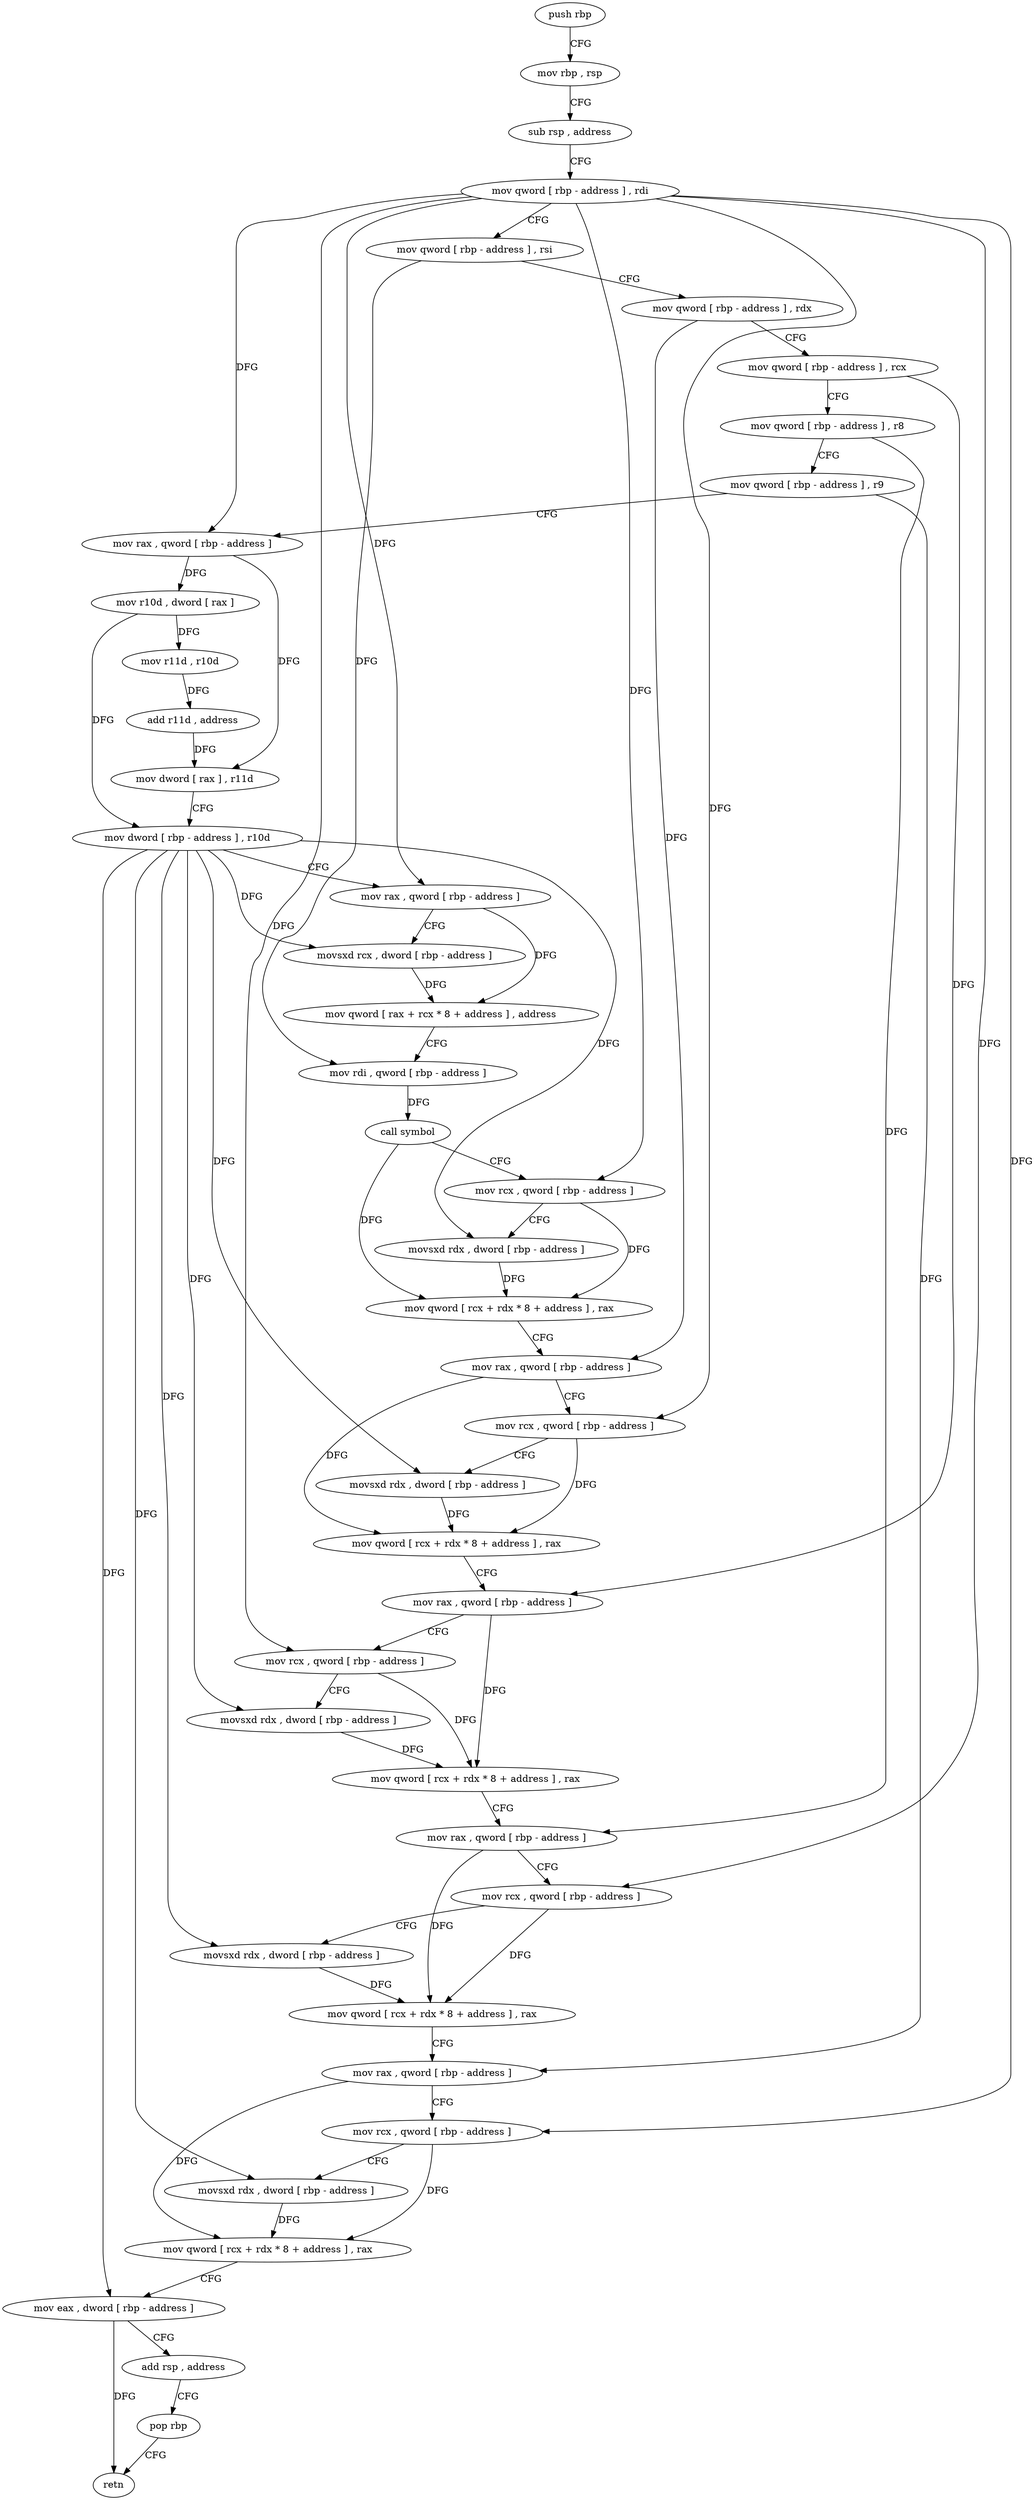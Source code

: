 digraph "func" {
"75200" [label = "push rbp" ]
"75201" [label = "mov rbp , rsp" ]
"75204" [label = "sub rsp , address" ]
"75208" [label = "mov qword [ rbp - address ] , rdi" ]
"75212" [label = "mov qword [ rbp - address ] , rsi" ]
"75216" [label = "mov qword [ rbp - address ] , rdx" ]
"75220" [label = "mov qword [ rbp - address ] , rcx" ]
"75224" [label = "mov qword [ rbp - address ] , r8" ]
"75228" [label = "mov qword [ rbp - address ] , r9" ]
"75232" [label = "mov rax , qword [ rbp - address ]" ]
"75236" [label = "mov r10d , dword [ rax ]" ]
"75239" [label = "mov r11d , r10d" ]
"75242" [label = "add r11d , address" ]
"75246" [label = "mov dword [ rax ] , r11d" ]
"75249" [label = "mov dword [ rbp - address ] , r10d" ]
"75253" [label = "mov rax , qword [ rbp - address ]" ]
"75257" [label = "movsxd rcx , dword [ rbp - address ]" ]
"75261" [label = "mov qword [ rax + rcx * 8 + address ] , address" ]
"75273" [label = "mov rdi , qword [ rbp - address ]" ]
"75277" [label = "call symbol" ]
"75282" [label = "mov rcx , qword [ rbp - address ]" ]
"75286" [label = "movsxd rdx , dword [ rbp - address ]" ]
"75290" [label = "mov qword [ rcx + rdx * 8 + address ] , rax" ]
"75295" [label = "mov rax , qword [ rbp - address ]" ]
"75299" [label = "mov rcx , qword [ rbp - address ]" ]
"75303" [label = "movsxd rdx , dword [ rbp - address ]" ]
"75307" [label = "mov qword [ rcx + rdx * 8 + address ] , rax" ]
"75312" [label = "mov rax , qword [ rbp - address ]" ]
"75316" [label = "mov rcx , qword [ rbp - address ]" ]
"75320" [label = "movsxd rdx , dword [ rbp - address ]" ]
"75324" [label = "mov qword [ rcx + rdx * 8 + address ] , rax" ]
"75329" [label = "mov rax , qword [ rbp - address ]" ]
"75333" [label = "mov rcx , qword [ rbp - address ]" ]
"75337" [label = "movsxd rdx , dword [ rbp - address ]" ]
"75341" [label = "mov qword [ rcx + rdx * 8 + address ] , rax" ]
"75346" [label = "mov rax , qword [ rbp - address ]" ]
"75350" [label = "mov rcx , qword [ rbp - address ]" ]
"75354" [label = "movsxd rdx , dword [ rbp - address ]" ]
"75358" [label = "mov qword [ rcx + rdx * 8 + address ] , rax" ]
"75366" [label = "mov eax , dword [ rbp - address ]" ]
"75369" [label = "add rsp , address" ]
"75373" [label = "pop rbp" ]
"75374" [label = "retn" ]
"75200" -> "75201" [ label = "CFG" ]
"75201" -> "75204" [ label = "CFG" ]
"75204" -> "75208" [ label = "CFG" ]
"75208" -> "75212" [ label = "CFG" ]
"75208" -> "75232" [ label = "DFG" ]
"75208" -> "75253" [ label = "DFG" ]
"75208" -> "75282" [ label = "DFG" ]
"75208" -> "75299" [ label = "DFG" ]
"75208" -> "75316" [ label = "DFG" ]
"75208" -> "75333" [ label = "DFG" ]
"75208" -> "75350" [ label = "DFG" ]
"75212" -> "75216" [ label = "CFG" ]
"75212" -> "75273" [ label = "DFG" ]
"75216" -> "75220" [ label = "CFG" ]
"75216" -> "75295" [ label = "DFG" ]
"75220" -> "75224" [ label = "CFG" ]
"75220" -> "75312" [ label = "DFG" ]
"75224" -> "75228" [ label = "CFG" ]
"75224" -> "75329" [ label = "DFG" ]
"75228" -> "75232" [ label = "CFG" ]
"75228" -> "75346" [ label = "DFG" ]
"75232" -> "75236" [ label = "DFG" ]
"75232" -> "75246" [ label = "DFG" ]
"75236" -> "75239" [ label = "DFG" ]
"75236" -> "75249" [ label = "DFG" ]
"75239" -> "75242" [ label = "DFG" ]
"75242" -> "75246" [ label = "DFG" ]
"75246" -> "75249" [ label = "CFG" ]
"75249" -> "75253" [ label = "CFG" ]
"75249" -> "75257" [ label = "DFG" ]
"75249" -> "75286" [ label = "DFG" ]
"75249" -> "75303" [ label = "DFG" ]
"75249" -> "75320" [ label = "DFG" ]
"75249" -> "75337" [ label = "DFG" ]
"75249" -> "75354" [ label = "DFG" ]
"75249" -> "75366" [ label = "DFG" ]
"75253" -> "75257" [ label = "CFG" ]
"75253" -> "75261" [ label = "DFG" ]
"75257" -> "75261" [ label = "DFG" ]
"75261" -> "75273" [ label = "CFG" ]
"75273" -> "75277" [ label = "DFG" ]
"75277" -> "75282" [ label = "CFG" ]
"75277" -> "75290" [ label = "DFG" ]
"75282" -> "75286" [ label = "CFG" ]
"75282" -> "75290" [ label = "DFG" ]
"75286" -> "75290" [ label = "DFG" ]
"75290" -> "75295" [ label = "CFG" ]
"75295" -> "75299" [ label = "CFG" ]
"75295" -> "75307" [ label = "DFG" ]
"75299" -> "75303" [ label = "CFG" ]
"75299" -> "75307" [ label = "DFG" ]
"75303" -> "75307" [ label = "DFG" ]
"75307" -> "75312" [ label = "CFG" ]
"75312" -> "75316" [ label = "CFG" ]
"75312" -> "75324" [ label = "DFG" ]
"75316" -> "75320" [ label = "CFG" ]
"75316" -> "75324" [ label = "DFG" ]
"75320" -> "75324" [ label = "DFG" ]
"75324" -> "75329" [ label = "CFG" ]
"75329" -> "75333" [ label = "CFG" ]
"75329" -> "75341" [ label = "DFG" ]
"75333" -> "75337" [ label = "CFG" ]
"75333" -> "75341" [ label = "DFG" ]
"75337" -> "75341" [ label = "DFG" ]
"75341" -> "75346" [ label = "CFG" ]
"75346" -> "75350" [ label = "CFG" ]
"75346" -> "75358" [ label = "DFG" ]
"75350" -> "75354" [ label = "CFG" ]
"75350" -> "75358" [ label = "DFG" ]
"75354" -> "75358" [ label = "DFG" ]
"75358" -> "75366" [ label = "CFG" ]
"75366" -> "75369" [ label = "CFG" ]
"75366" -> "75374" [ label = "DFG" ]
"75369" -> "75373" [ label = "CFG" ]
"75373" -> "75374" [ label = "CFG" ]
}

